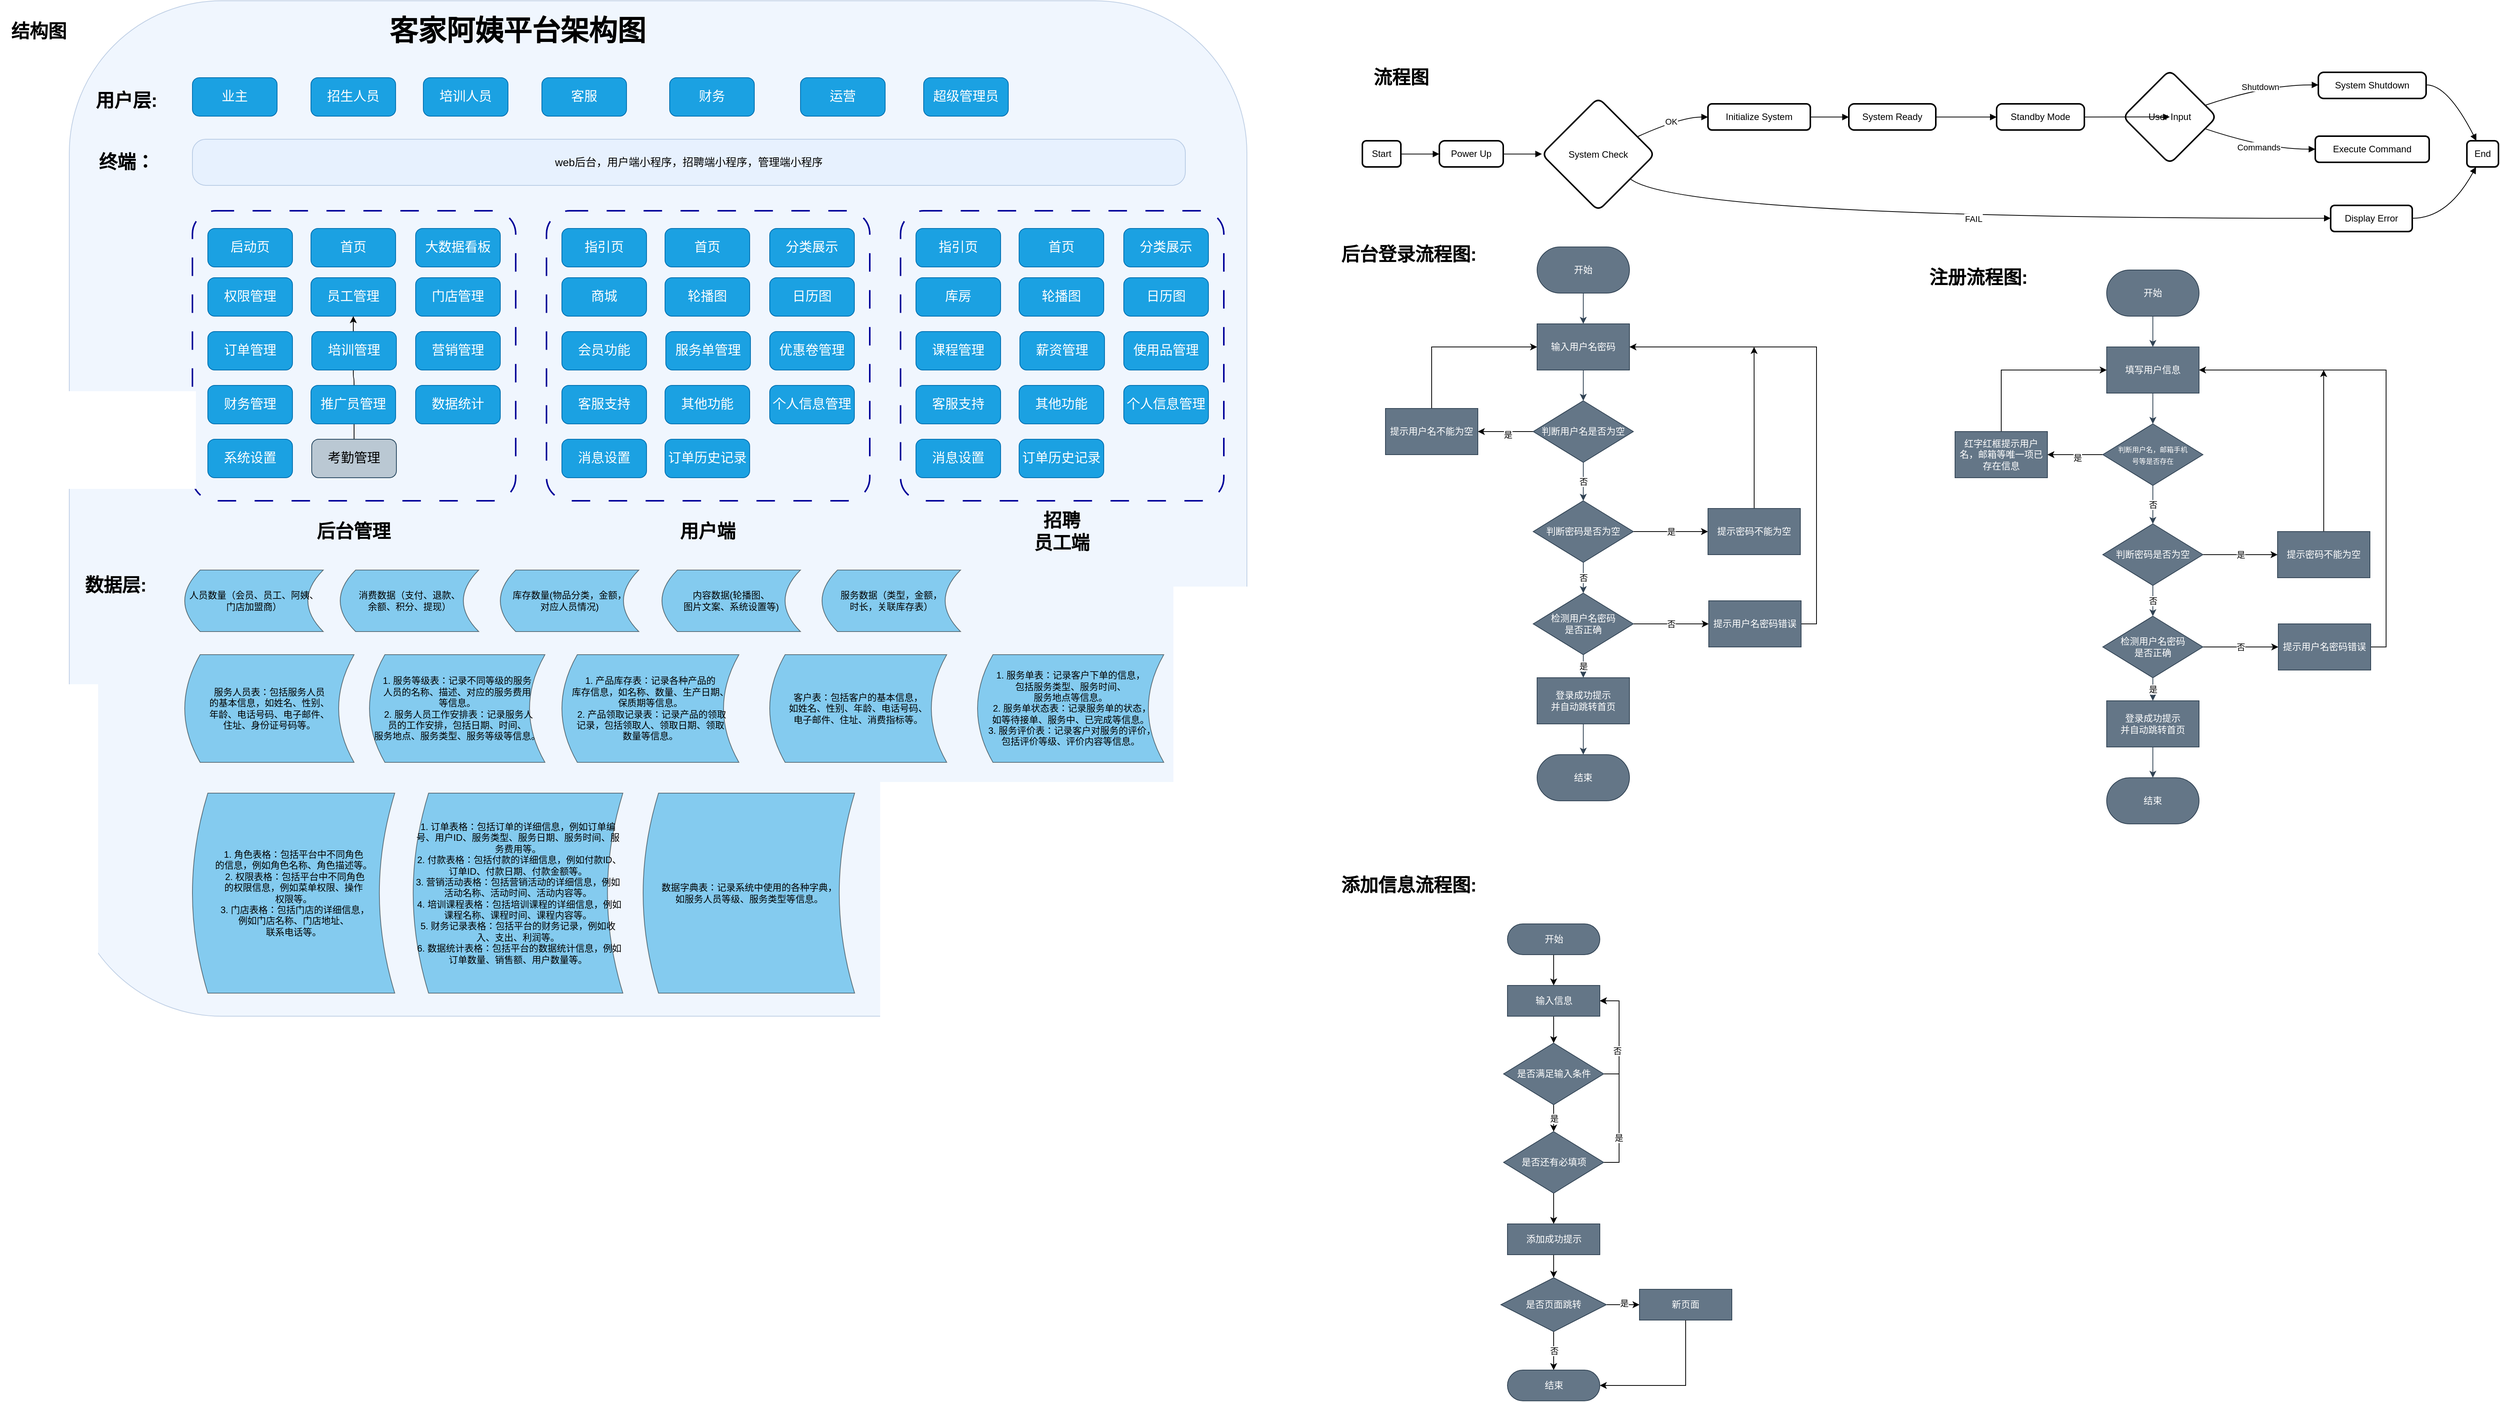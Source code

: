 <mxfile version="21.3.0" type="github">
  <diagram name="Page-1" id="kuUTJhznfEHe3Q5honYC">
    <mxGraphModel dx="546" dy="2351" grid="1" gridSize="10" guides="1" tooltips="1" connect="1" arrows="1" fold="1" page="1" pageScale="1" pageWidth="827" pageHeight="1169" math="0" shadow="0">
      <root>
        <mxCell id="0" />
        <mxCell id="5et0_8yqEDU4hoJO8OPt-68" value="添加信息流程图" parent="0" />
        <mxCell id="5et0_8yqEDU4hoJO8OPt-126" style="edgeStyle=orthogonalEdgeStyle;rounded=0;orthogonalLoop=1;jettySize=auto;html=1;exitX=0.5;exitY=1;exitDx=0;exitDy=0;" edge="1" parent="5et0_8yqEDU4hoJO8OPt-68" source="5et0_8yqEDU4hoJO8OPt-127" target="5et0_8yqEDU4hoJO8OPt-129">
          <mxGeometry relative="1" as="geometry" />
        </mxCell>
        <mxCell id="5et0_8yqEDU4hoJO8OPt-127" value="开始" style="rounded=1;whiteSpace=wrap;html=1;arcSize=50;fillColor=#647687;strokeColor=#314354;fontColor=#ffffff;" vertex="1" parent="5et0_8yqEDU4hoJO8OPt-68">
          <mxGeometry x="1968.5" y="320" width="120" height="40" as="geometry" />
        </mxCell>
        <mxCell id="5et0_8yqEDU4hoJO8OPt-128" style="edgeStyle=orthogonalEdgeStyle;rounded=0;orthogonalLoop=1;jettySize=auto;html=1;exitX=0.5;exitY=1;exitDx=0;exitDy=0;" edge="1" parent="5et0_8yqEDU4hoJO8OPt-68" source="5et0_8yqEDU4hoJO8OPt-129" target="5et0_8yqEDU4hoJO8OPt-132">
          <mxGeometry relative="1" as="geometry" />
        </mxCell>
        <mxCell id="5et0_8yqEDU4hoJO8OPt-129" value="输入信息" style="rounded=0;whiteSpace=wrap;html=1;fillColor=#647687;strokeColor=#314354;fontColor=#ffffff;" vertex="1" parent="5et0_8yqEDU4hoJO8OPt-68">
          <mxGeometry x="1968.5" y="400" width="120" height="40" as="geometry" />
        </mxCell>
        <mxCell id="5et0_8yqEDU4hoJO8OPt-130" value="" style="edgeStyle=orthogonalEdgeStyle;rounded=0;orthogonalLoop=1;jettySize=auto;html=1;exitX=1;exitY=0.5;exitDx=0;exitDy=0;entryX=1;entryY=0.5;entryDx=0;entryDy=0;" edge="1" parent="5et0_8yqEDU4hoJO8OPt-68" source="5et0_8yqEDU4hoJO8OPt-132" target="5et0_8yqEDU4hoJO8OPt-129">
          <mxGeometry relative="1" as="geometry" />
        </mxCell>
        <mxCell id="5et0_8yqEDU4hoJO8OPt-131" value="是" style="edgeStyle=orthogonalEdgeStyle;rounded=0;orthogonalLoop=1;jettySize=auto;html=1;exitX=0.5;exitY=1;exitDx=0;exitDy=0;entryX=0.5;entryY=0;entryDx=0;entryDy=0;" edge="1" parent="5et0_8yqEDU4hoJO8OPt-68" source="5et0_8yqEDU4hoJO8OPt-132" target="5et0_8yqEDU4hoJO8OPt-138">
          <mxGeometry relative="1" as="geometry" />
        </mxCell>
        <mxCell id="5et0_8yqEDU4hoJO8OPt-132" value="是否满足输入条件" style="rhombus;whiteSpace=wrap;html=1;fillColor=#647687;strokeColor=#314354;fontColor=#ffffff;" vertex="1" parent="5et0_8yqEDU4hoJO8OPt-68">
          <mxGeometry x="1963.5" y="475" width="130" height="80" as="geometry" />
        </mxCell>
        <mxCell id="5et0_8yqEDU4hoJO8OPt-134" value="" style="edgeStyle=orthogonalEdgeStyle;rounded=0;orthogonalLoop=1;jettySize=auto;html=1;exitX=1;exitY=0.5;exitDx=0;exitDy=0;entryX=1;entryY=0.5;entryDx=0;entryDy=0;" edge="1" parent="5et0_8yqEDU4hoJO8OPt-68" source="5et0_8yqEDU4hoJO8OPt-138" target="5et0_8yqEDU4hoJO8OPt-129">
          <mxGeometry relative="1" as="geometry">
            <mxPoint x="2113.5" y="520" as="targetPoint" />
          </mxGeometry>
        </mxCell>
        <mxCell id="5et0_8yqEDU4hoJO8OPt-135" value="是" style="edgeLabel;html=1;align=center;verticalAlign=middle;resizable=0;points=[];" vertex="1" connectable="0" parent="5et0_8yqEDU4hoJO8OPt-134">
          <mxGeometry x="-0.593" y="1" relative="1" as="geometry">
            <mxPoint as="offset" />
          </mxGeometry>
        </mxCell>
        <mxCell id="5et0_8yqEDU4hoJO8OPt-136" value="否" style="edgeLabel;html=1;align=center;verticalAlign=middle;resizable=0;points=[];" vertex="1" connectable="0" parent="5et0_8yqEDU4hoJO8OPt-134">
          <mxGeometry x="0.37" y="-2" relative="1" as="geometry">
            <mxPoint x="-5" y="9" as="offset" />
          </mxGeometry>
        </mxCell>
        <mxCell id="5et0_8yqEDU4hoJO8OPt-137" style="edgeStyle=orthogonalEdgeStyle;rounded=0;orthogonalLoop=1;jettySize=auto;html=1;exitX=0.5;exitY=1;exitDx=0;exitDy=0;entryX=0.5;entryY=0;entryDx=0;entryDy=0;" edge="1" parent="5et0_8yqEDU4hoJO8OPt-68" source="5et0_8yqEDU4hoJO8OPt-138" target="5et0_8yqEDU4hoJO8OPt-140">
          <mxGeometry relative="1" as="geometry" />
        </mxCell>
        <mxCell id="5et0_8yqEDU4hoJO8OPt-138" value="是否还有必填项" style="rhombus;whiteSpace=wrap;html=1;fillColor=#647687;strokeColor=#314354;fontColor=#ffffff;" vertex="1" parent="5et0_8yqEDU4hoJO8OPt-68">
          <mxGeometry x="1963.5" y="590" width="130" height="80" as="geometry" />
        </mxCell>
        <mxCell id="5et0_8yqEDU4hoJO8OPt-139" style="edgeStyle=orthogonalEdgeStyle;rounded=0;orthogonalLoop=1;jettySize=auto;html=1;exitX=0.5;exitY=1;exitDx=0;exitDy=0;entryX=0.5;entryY=0;entryDx=0;entryDy=0;" edge="1" parent="5et0_8yqEDU4hoJO8OPt-68" source="5et0_8yqEDU4hoJO8OPt-140" target="5et0_8yqEDU4hoJO8OPt-144">
          <mxGeometry relative="1" as="geometry" />
        </mxCell>
        <mxCell id="5et0_8yqEDU4hoJO8OPt-140" value="添加成功提示" style="rounded=0;whiteSpace=wrap;html=1;fillColor=#647687;strokeColor=#314354;fontColor=#ffffff;" vertex="1" parent="5et0_8yqEDU4hoJO8OPt-68">
          <mxGeometry x="1968.5" y="710" width="120" height="40" as="geometry" />
        </mxCell>
        <mxCell id="5et0_8yqEDU4hoJO8OPt-141" value="否" style="edgeStyle=orthogonalEdgeStyle;rounded=0;orthogonalLoop=1;jettySize=auto;html=1;exitX=0.5;exitY=1;exitDx=0;exitDy=0;entryX=0.5;entryY=0;entryDx=0;entryDy=0;" edge="1" parent="5et0_8yqEDU4hoJO8OPt-68" source="5et0_8yqEDU4hoJO8OPt-144" target="5et0_8yqEDU4hoJO8OPt-145">
          <mxGeometry relative="1" as="geometry" />
        </mxCell>
        <mxCell id="5et0_8yqEDU4hoJO8OPt-142" style="edgeStyle=orthogonalEdgeStyle;rounded=0;orthogonalLoop=1;jettySize=auto;html=1;exitX=1;exitY=0.5;exitDx=0;exitDy=0;entryX=0;entryY=0.5;entryDx=0;entryDy=0;" edge="1" parent="5et0_8yqEDU4hoJO8OPt-68" source="5et0_8yqEDU4hoJO8OPt-144" target="5et0_8yqEDU4hoJO8OPt-146">
          <mxGeometry relative="1" as="geometry" />
        </mxCell>
        <mxCell id="5et0_8yqEDU4hoJO8OPt-143" value="是" style="edgeLabel;html=1;align=center;verticalAlign=middle;resizable=0;points=[];" vertex="1" connectable="0" parent="5et0_8yqEDU4hoJO8OPt-142">
          <mxGeometry x="0.058" y="2" relative="1" as="geometry">
            <mxPoint as="offset" />
          </mxGeometry>
        </mxCell>
        <mxCell id="5et0_8yqEDU4hoJO8OPt-144" value="是否页面跳转" style="rhombus;whiteSpace=wrap;html=1;fillColor=#647687;strokeColor=#314354;fontColor=#ffffff;" vertex="1" parent="5et0_8yqEDU4hoJO8OPt-68">
          <mxGeometry x="1960" y="780" width="137" height="70" as="geometry" />
        </mxCell>
        <mxCell id="5et0_8yqEDU4hoJO8OPt-145" value="结束" style="rounded=1;whiteSpace=wrap;html=1;arcSize=50;fillColor=#647687;strokeColor=#314354;fontColor=#ffffff;" vertex="1" parent="5et0_8yqEDU4hoJO8OPt-68">
          <mxGeometry x="1968.5" y="900" width="120" height="40" as="geometry" />
        </mxCell>
        <mxCell id="5et0_8yqEDU4hoJO8OPt-148" style="edgeStyle=orthogonalEdgeStyle;rounded=0;orthogonalLoop=1;jettySize=auto;html=1;exitX=0.5;exitY=1;exitDx=0;exitDy=0;entryX=1;entryY=0.5;entryDx=0;entryDy=0;" edge="1" parent="5et0_8yqEDU4hoJO8OPt-68" source="5et0_8yqEDU4hoJO8OPt-146" target="5et0_8yqEDU4hoJO8OPt-145">
          <mxGeometry relative="1" as="geometry" />
        </mxCell>
        <mxCell id="5et0_8yqEDU4hoJO8OPt-146" value="新页面" style="rounded=0;whiteSpace=wrap;html=1;fillColor=#647687;strokeColor=#314354;fontColor=#ffffff;" vertex="1" parent="5et0_8yqEDU4hoJO8OPt-68">
          <mxGeometry x="2140" y="795" width="120" height="40" as="geometry" />
        </mxCell>
        <UserObject label="添加信息流程图:" tags="添加信息流程图" id="5et0_8yqEDU4hoJO8OPt-147">
          <mxCell style="text;strokeColor=none;fillColor=none;html=1;fontSize=24;fontStyle=1;verticalAlign=middle;align=center;rounded=1;" vertex="1" parent="5et0_8yqEDU4hoJO8OPt-68">
            <mxGeometry x="1790" y="250" width="100" height="40" as="geometry" />
          </mxCell>
        </UserObject>
        <mxCell id="5et0_8yqEDU4hoJO8OPt-149" value="注册流程图" parent="0" />
        <mxCell id="5et0_8yqEDU4hoJO8OPt-150" style="edgeStyle=orthogonalEdgeStyle;rounded=0;orthogonalLoop=1;jettySize=auto;html=1;exitX=0.5;exitY=1;exitDx=0;exitDy=0;entryX=0.5;entryY=0;entryDx=0;entryDy=0;fillColor=#647687;strokeColor=#314354;" edge="1" source="5et0_8yqEDU4hoJO8OPt-151" target="5et0_8yqEDU4hoJO8OPt-154" parent="5et0_8yqEDU4hoJO8OPt-149">
          <mxGeometry relative="1" as="geometry" />
        </mxCell>
        <mxCell id="5et0_8yqEDU4hoJO8OPt-151" value="开始" style="rounded=1;whiteSpace=wrap;html=1;arcSize=50;fillColor=#647687;strokeColor=#314354;fontColor=#ffffff;" vertex="1" parent="5et0_8yqEDU4hoJO8OPt-149">
          <mxGeometry x="2747.0" y="-530.0" width="120" height="60" as="geometry" />
        </mxCell>
        <UserObject label="注册流程图:" tags="后台登录流程 添加信息流程图" id="5et0_8yqEDU4hoJO8OPt-152">
          <mxCell style="text;strokeColor=none;fillColor=none;html=1;fontSize=24;fontStyle=1;verticalAlign=middle;align=center;rounded=1;" vertex="1" parent="5et0_8yqEDU4hoJO8OPt-149">
            <mxGeometry x="2530.0" y="-540.0" width="100" height="40" as="geometry" />
          </mxCell>
        </UserObject>
        <mxCell id="5et0_8yqEDU4hoJO8OPt-153" style="edgeStyle=orthogonalEdgeStyle;rounded=0;orthogonalLoop=1;jettySize=auto;html=1;exitX=0.5;exitY=1;exitDx=0;exitDy=0;entryX=0.5;entryY=0;entryDx=0;entryDy=0;fillColor=#647687;strokeColor=#314354;" edge="1" source="5et0_8yqEDU4hoJO8OPt-154" target="5et0_8yqEDU4hoJO8OPt-158" parent="5et0_8yqEDU4hoJO8OPt-149">
          <mxGeometry relative="1" as="geometry" />
        </mxCell>
        <mxCell id="5et0_8yqEDU4hoJO8OPt-154" value="填写用户信息" style="rounded=0;whiteSpace=wrap;html=1;fillColor=#647687;strokeColor=#314354;fontColor=#ffffff;" vertex="1" parent="5et0_8yqEDU4hoJO8OPt-149">
          <mxGeometry x="2747.0" y="-430.0" width="120" height="60" as="geometry" />
        </mxCell>
        <mxCell id="5et0_8yqEDU4hoJO8OPt-155" value="否" style="edgeStyle=orthogonalEdgeStyle;rounded=0;orthogonalLoop=1;jettySize=auto;html=1;exitX=0.5;exitY=1;exitDx=0;exitDy=0;entryX=0.5;entryY=0;entryDx=0;entryDy=0;fillColor=#647687;strokeColor=#314354;" edge="1" source="5et0_8yqEDU4hoJO8OPt-158" target="5et0_8yqEDU4hoJO8OPt-161" parent="5et0_8yqEDU4hoJO8OPt-149">
          <mxGeometry relative="1" as="geometry" />
        </mxCell>
        <mxCell id="5et0_8yqEDU4hoJO8OPt-156" style="edgeStyle=orthogonalEdgeStyle;rounded=0;orthogonalLoop=1;jettySize=auto;html=1;exitX=0;exitY=0.5;exitDx=0;exitDy=0;entryX=1;entryY=0.5;entryDx=0;entryDy=0;" edge="1" source="5et0_8yqEDU4hoJO8OPt-158" target="5et0_8yqEDU4hoJO8OPt-169" parent="5et0_8yqEDU4hoJO8OPt-149">
          <mxGeometry relative="1" as="geometry" />
        </mxCell>
        <mxCell id="5et0_8yqEDU4hoJO8OPt-157" value="是" style="edgeLabel;html=1;align=center;verticalAlign=middle;resizable=0;points=[];" vertex="1" connectable="0" parent="5et0_8yqEDU4hoJO8OPt-156">
          <mxGeometry x="-0.073" y="4" relative="1" as="geometry">
            <mxPoint as="offset" />
          </mxGeometry>
        </mxCell>
        <mxCell id="5et0_8yqEDU4hoJO8OPt-158" value="&lt;font style=&quot;font-size: 9px;&quot;&gt;判断用户名，邮箱手机&lt;br&gt;号等是否存在&lt;/font&gt;" style="rhombus;whiteSpace=wrap;html=1;fillColor=#647687;strokeColor=#314354;fontColor=#ffffff;" vertex="1" parent="5et0_8yqEDU4hoJO8OPt-149">
          <mxGeometry x="2742.0" y="-330.0" width="130" height="80" as="geometry" />
        </mxCell>
        <mxCell id="5et0_8yqEDU4hoJO8OPt-159" value="否" style="edgeStyle=orthogonalEdgeStyle;rounded=0;orthogonalLoop=1;jettySize=auto;html=1;exitX=0.5;exitY=1;exitDx=0;exitDy=0;entryX=0.5;entryY=0;entryDx=0;entryDy=0;fillColor=#647687;strokeColor=#314354;" edge="1" source="5et0_8yqEDU4hoJO8OPt-161" target="5et0_8yqEDU4hoJO8OPt-164" parent="5et0_8yqEDU4hoJO8OPt-149">
          <mxGeometry relative="1" as="geometry" />
        </mxCell>
        <mxCell id="5et0_8yqEDU4hoJO8OPt-160" value="是" style="edgeStyle=orthogonalEdgeStyle;rounded=0;orthogonalLoop=1;jettySize=auto;html=1;exitX=1;exitY=0.5;exitDx=0;exitDy=0;" edge="1" source="5et0_8yqEDU4hoJO8OPt-161" target="5et0_8yqEDU4hoJO8OPt-173" parent="5et0_8yqEDU4hoJO8OPt-149">
          <mxGeometry relative="1" as="geometry" />
        </mxCell>
        <mxCell id="5et0_8yqEDU4hoJO8OPt-161" value="判断密码是否为空" style="rhombus;whiteSpace=wrap;html=1;fillColor=#647687;strokeColor=#314354;fontColor=#ffffff;" vertex="1" parent="5et0_8yqEDU4hoJO8OPt-149">
          <mxGeometry x="2742.0" y="-200.0" width="130" height="80" as="geometry" />
        </mxCell>
        <mxCell id="5et0_8yqEDU4hoJO8OPt-162" value="是" style="edgeStyle=orthogonalEdgeStyle;rounded=0;orthogonalLoop=1;jettySize=auto;html=1;exitX=0.5;exitY=1;exitDx=0;exitDy=0;entryX=0.5;entryY=0;entryDx=0;entryDy=0;fillColor=#647687;strokeColor=#314354;" edge="1" source="5et0_8yqEDU4hoJO8OPt-164" target="5et0_8yqEDU4hoJO8OPt-166" parent="5et0_8yqEDU4hoJO8OPt-149">
          <mxGeometry relative="1" as="geometry" />
        </mxCell>
        <mxCell id="5et0_8yqEDU4hoJO8OPt-163" value="否" style="edgeStyle=orthogonalEdgeStyle;rounded=0;orthogonalLoop=1;jettySize=auto;html=1;exitX=1;exitY=0.5;exitDx=0;exitDy=0;" edge="1" source="5et0_8yqEDU4hoJO8OPt-164" target="5et0_8yqEDU4hoJO8OPt-171" parent="5et0_8yqEDU4hoJO8OPt-149">
          <mxGeometry relative="1" as="geometry" />
        </mxCell>
        <mxCell id="5et0_8yqEDU4hoJO8OPt-164" value="检测用户名密码&lt;br&gt;是否正确" style="rhombus;whiteSpace=wrap;html=1;fillColor=#647687;strokeColor=#314354;fontColor=#ffffff;" vertex="1" parent="5et0_8yqEDU4hoJO8OPt-149">
          <mxGeometry x="2742.0" y="-80.0" width="130" height="80" as="geometry" />
        </mxCell>
        <mxCell id="5et0_8yqEDU4hoJO8OPt-165" style="edgeStyle=orthogonalEdgeStyle;rounded=0;orthogonalLoop=1;jettySize=auto;html=1;exitX=0.5;exitY=1;exitDx=0;exitDy=0;entryX=0.5;entryY=0;entryDx=0;entryDy=0;fillColor=#647687;strokeColor=#314354;" edge="1" source="5et0_8yqEDU4hoJO8OPt-166" target="5et0_8yqEDU4hoJO8OPt-167" parent="5et0_8yqEDU4hoJO8OPt-149">
          <mxGeometry relative="1" as="geometry" />
        </mxCell>
        <mxCell id="5et0_8yqEDU4hoJO8OPt-166" value="登录成功提示&lt;br&gt;并自动跳转首页" style="rounded=0;whiteSpace=wrap;html=1;fillColor=#647687;strokeColor=#314354;fontColor=#ffffff;" vertex="1" parent="5et0_8yqEDU4hoJO8OPt-149">
          <mxGeometry x="2747.0" y="30.0" width="120" height="60" as="geometry" />
        </mxCell>
        <mxCell id="5et0_8yqEDU4hoJO8OPt-167" value="结束" style="rounded=1;whiteSpace=wrap;html=1;arcSize=50;fillColor=#647687;strokeColor=#314354;fontColor=#ffffff;" vertex="1" parent="5et0_8yqEDU4hoJO8OPt-149">
          <mxGeometry x="2747.0" y="130.0" width="120" height="60" as="geometry" />
        </mxCell>
        <mxCell id="5et0_8yqEDU4hoJO8OPt-168" style="edgeStyle=orthogonalEdgeStyle;rounded=0;orthogonalLoop=1;jettySize=auto;html=1;exitX=0.5;exitY=0;exitDx=0;exitDy=0;entryX=0;entryY=0.5;entryDx=0;entryDy=0;" edge="1" source="5et0_8yqEDU4hoJO8OPt-169" target="5et0_8yqEDU4hoJO8OPt-154" parent="5et0_8yqEDU4hoJO8OPt-149">
          <mxGeometry relative="1" as="geometry" />
        </mxCell>
        <mxCell id="5et0_8yqEDU4hoJO8OPt-169" value="红字红框提示用户名，邮箱等唯一项已存在信息&lt;br&gt;" style="rounded=0;whiteSpace=wrap;html=1;fillColor=#647687;strokeColor=#314354;fontColor=#ffffff;" vertex="1" parent="5et0_8yqEDU4hoJO8OPt-149">
          <mxGeometry x="2550.0" y="-320.0" width="120" height="60" as="geometry" />
        </mxCell>
        <mxCell id="5et0_8yqEDU4hoJO8OPt-170" style="edgeStyle=orthogonalEdgeStyle;rounded=0;orthogonalLoop=1;jettySize=auto;html=1;exitX=1;exitY=0.5;exitDx=0;exitDy=0;entryX=1;entryY=0.5;entryDx=0;entryDy=0;" edge="1" source="5et0_8yqEDU4hoJO8OPt-171" target="5et0_8yqEDU4hoJO8OPt-154" parent="5et0_8yqEDU4hoJO8OPt-149">
          <mxGeometry relative="1" as="geometry" />
        </mxCell>
        <mxCell id="5et0_8yqEDU4hoJO8OPt-171" value="提示用户名密码错误" style="rounded=0;whiteSpace=wrap;html=1;fillColor=#647687;strokeColor=#314354;fontColor=#ffffff;" vertex="1" parent="5et0_8yqEDU4hoJO8OPt-149">
          <mxGeometry x="2970.0" y="-70.0" width="120" height="60" as="geometry" />
        </mxCell>
        <mxCell id="5et0_8yqEDU4hoJO8OPt-172" style="edgeStyle=orthogonalEdgeStyle;rounded=0;orthogonalLoop=1;jettySize=auto;html=1;exitX=0.5;exitY=0;exitDx=0;exitDy=0;" edge="1" source="5et0_8yqEDU4hoJO8OPt-173" parent="5et0_8yqEDU4hoJO8OPt-149">
          <mxGeometry relative="1" as="geometry">
            <mxPoint x="3028.889" y="-400.0" as="targetPoint" />
          </mxGeometry>
        </mxCell>
        <mxCell id="5et0_8yqEDU4hoJO8OPt-173" value="提示密码不能为空" style="rounded=0;whiteSpace=wrap;html=1;fillColor=#647687;strokeColor=#314354;fontColor=#ffffff;" vertex="1" parent="5et0_8yqEDU4hoJO8OPt-149">
          <mxGeometry x="2969.0" y="-190.0" width="120" height="60" as="geometry" />
        </mxCell>
        <mxCell id="5et0_8yqEDU4hoJO8OPt-42" value="后台登录流程图" parent="0" />
        <mxCell id="5et0_8yqEDU4hoJO8OPt-43" style="edgeStyle=orthogonalEdgeStyle;rounded=0;orthogonalLoop=1;jettySize=auto;html=1;exitX=0.5;exitY=1;exitDx=0;exitDy=0;entryX=0.5;entryY=0;entryDx=0;entryDy=0;fillColor=#647687;strokeColor=#314354;" edge="1" parent="5et0_8yqEDU4hoJO8OPt-42" source="5et0_8yqEDU4hoJO8OPt-44" target="5et0_8yqEDU4hoJO8OPt-47">
          <mxGeometry relative="1" as="geometry" />
        </mxCell>
        <mxCell id="5et0_8yqEDU4hoJO8OPt-44" value="开始" style="rounded=1;whiteSpace=wrap;html=1;arcSize=50;fillColor=#647687;strokeColor=#314354;fontColor=#ffffff;" vertex="1" parent="5et0_8yqEDU4hoJO8OPt-42">
          <mxGeometry x="2007" y="-560" width="120" height="60" as="geometry" />
        </mxCell>
        <UserObject label="后台登录流程图:" tags="后台登录流程 添加信息流程图" id="5et0_8yqEDU4hoJO8OPt-45">
          <mxCell style="text;strokeColor=none;fillColor=none;html=1;fontSize=24;fontStyle=1;verticalAlign=middle;align=center;rounded=1;" vertex="1" parent="5et0_8yqEDU4hoJO8OPt-42">
            <mxGeometry x="1790" y="-570" width="100" height="40" as="geometry" />
          </mxCell>
        </UserObject>
        <mxCell id="5et0_8yqEDU4hoJO8OPt-46" style="edgeStyle=orthogonalEdgeStyle;rounded=0;orthogonalLoop=1;jettySize=auto;html=1;exitX=0.5;exitY=1;exitDx=0;exitDy=0;entryX=0.5;entryY=0;entryDx=0;entryDy=0;fillColor=#647687;strokeColor=#314354;" edge="1" parent="5et0_8yqEDU4hoJO8OPt-42" source="5et0_8yqEDU4hoJO8OPt-47" target="5et0_8yqEDU4hoJO8OPt-51">
          <mxGeometry relative="1" as="geometry" />
        </mxCell>
        <mxCell id="5et0_8yqEDU4hoJO8OPt-47" value="输入用户名密码" style="rounded=0;whiteSpace=wrap;html=1;fillColor=#647687;strokeColor=#314354;fontColor=#ffffff;" vertex="1" parent="5et0_8yqEDU4hoJO8OPt-42">
          <mxGeometry x="2007" y="-460" width="120" height="60" as="geometry" />
        </mxCell>
        <mxCell id="5et0_8yqEDU4hoJO8OPt-48" value="否" style="edgeStyle=orthogonalEdgeStyle;rounded=0;orthogonalLoop=1;jettySize=auto;html=1;exitX=0.5;exitY=1;exitDx=0;exitDy=0;entryX=0.5;entryY=0;entryDx=0;entryDy=0;fillColor=#647687;strokeColor=#314354;" edge="1" parent="5et0_8yqEDU4hoJO8OPt-42" source="5et0_8yqEDU4hoJO8OPt-51" target="5et0_8yqEDU4hoJO8OPt-54">
          <mxGeometry relative="1" as="geometry" />
        </mxCell>
        <mxCell id="5et0_8yqEDU4hoJO8OPt-49" style="edgeStyle=orthogonalEdgeStyle;rounded=0;orthogonalLoop=1;jettySize=auto;html=1;exitX=0;exitY=0.5;exitDx=0;exitDy=0;entryX=1;entryY=0.5;entryDx=0;entryDy=0;" edge="1" parent="5et0_8yqEDU4hoJO8OPt-42" source="5et0_8yqEDU4hoJO8OPt-51" target="5et0_8yqEDU4hoJO8OPt-62">
          <mxGeometry relative="1" as="geometry" />
        </mxCell>
        <mxCell id="5et0_8yqEDU4hoJO8OPt-50" value="是" style="edgeLabel;html=1;align=center;verticalAlign=middle;resizable=0;points=[];" vertex="1" connectable="0" parent="5et0_8yqEDU4hoJO8OPt-49">
          <mxGeometry x="-0.073" y="4" relative="1" as="geometry">
            <mxPoint as="offset" />
          </mxGeometry>
        </mxCell>
        <mxCell id="5et0_8yqEDU4hoJO8OPt-51" value="判断用户名是否为空" style="rhombus;whiteSpace=wrap;html=1;fillColor=#647687;strokeColor=#314354;fontColor=#ffffff;" vertex="1" parent="5et0_8yqEDU4hoJO8OPt-42">
          <mxGeometry x="2002" y="-360" width="130" height="80" as="geometry" />
        </mxCell>
        <mxCell id="5et0_8yqEDU4hoJO8OPt-52" value="否" style="edgeStyle=orthogonalEdgeStyle;rounded=0;orthogonalLoop=1;jettySize=auto;html=1;exitX=0.5;exitY=1;exitDx=0;exitDy=0;entryX=0.5;entryY=0;entryDx=0;entryDy=0;fillColor=#647687;strokeColor=#314354;" edge="1" parent="5et0_8yqEDU4hoJO8OPt-42" source="5et0_8yqEDU4hoJO8OPt-54" target="5et0_8yqEDU4hoJO8OPt-57">
          <mxGeometry relative="1" as="geometry" />
        </mxCell>
        <mxCell id="5et0_8yqEDU4hoJO8OPt-53" value="是" style="edgeStyle=orthogonalEdgeStyle;rounded=0;orthogonalLoop=1;jettySize=auto;html=1;exitX=1;exitY=0.5;exitDx=0;exitDy=0;" edge="1" parent="5et0_8yqEDU4hoJO8OPt-42" source="5et0_8yqEDU4hoJO8OPt-54" target="5et0_8yqEDU4hoJO8OPt-66">
          <mxGeometry relative="1" as="geometry" />
        </mxCell>
        <mxCell id="5et0_8yqEDU4hoJO8OPt-54" value="判断密码是否为空" style="rhombus;whiteSpace=wrap;html=1;fillColor=#647687;strokeColor=#314354;fontColor=#ffffff;" vertex="1" parent="5et0_8yqEDU4hoJO8OPt-42">
          <mxGeometry x="2002" y="-230" width="130" height="80" as="geometry" />
        </mxCell>
        <mxCell id="5et0_8yqEDU4hoJO8OPt-55" value="是" style="edgeStyle=orthogonalEdgeStyle;rounded=0;orthogonalLoop=1;jettySize=auto;html=1;exitX=0.5;exitY=1;exitDx=0;exitDy=0;entryX=0.5;entryY=0;entryDx=0;entryDy=0;fillColor=#647687;strokeColor=#314354;" edge="1" parent="5et0_8yqEDU4hoJO8OPt-42" source="5et0_8yqEDU4hoJO8OPt-57" target="5et0_8yqEDU4hoJO8OPt-59">
          <mxGeometry relative="1" as="geometry" />
        </mxCell>
        <mxCell id="5et0_8yqEDU4hoJO8OPt-56" value="否" style="edgeStyle=orthogonalEdgeStyle;rounded=0;orthogonalLoop=1;jettySize=auto;html=1;exitX=1;exitY=0.5;exitDx=0;exitDy=0;" edge="1" parent="5et0_8yqEDU4hoJO8OPt-42" source="5et0_8yqEDU4hoJO8OPt-57" target="5et0_8yqEDU4hoJO8OPt-64">
          <mxGeometry relative="1" as="geometry" />
        </mxCell>
        <mxCell id="5et0_8yqEDU4hoJO8OPt-57" value="检测用户名密码&lt;br&gt;是否正确" style="rhombus;whiteSpace=wrap;html=1;fillColor=#647687;strokeColor=#314354;fontColor=#ffffff;" vertex="1" parent="5et0_8yqEDU4hoJO8OPt-42">
          <mxGeometry x="2002" y="-110" width="130" height="80" as="geometry" />
        </mxCell>
        <mxCell id="5et0_8yqEDU4hoJO8OPt-58" style="edgeStyle=orthogonalEdgeStyle;rounded=0;orthogonalLoop=1;jettySize=auto;html=1;exitX=0.5;exitY=1;exitDx=0;exitDy=0;entryX=0.5;entryY=0;entryDx=0;entryDy=0;fillColor=#647687;strokeColor=#314354;" edge="1" parent="5et0_8yqEDU4hoJO8OPt-42" source="5et0_8yqEDU4hoJO8OPt-59" target="5et0_8yqEDU4hoJO8OPt-60">
          <mxGeometry relative="1" as="geometry" />
        </mxCell>
        <mxCell id="5et0_8yqEDU4hoJO8OPt-59" value="登录成功提示&lt;br&gt;并自动跳转首页" style="rounded=0;whiteSpace=wrap;html=1;fillColor=#647687;strokeColor=#314354;fontColor=#ffffff;" vertex="1" parent="5et0_8yqEDU4hoJO8OPt-42">
          <mxGeometry x="2007" width="120" height="60" as="geometry" />
        </mxCell>
        <mxCell id="5et0_8yqEDU4hoJO8OPt-60" value="结束" style="rounded=1;whiteSpace=wrap;html=1;arcSize=50;fillColor=#647687;strokeColor=#314354;fontColor=#ffffff;" vertex="1" parent="5et0_8yqEDU4hoJO8OPt-42">
          <mxGeometry x="2007" y="100" width="120" height="60" as="geometry" />
        </mxCell>
        <mxCell id="5et0_8yqEDU4hoJO8OPt-61" style="edgeStyle=orthogonalEdgeStyle;rounded=0;orthogonalLoop=1;jettySize=auto;html=1;exitX=0.5;exitY=0;exitDx=0;exitDy=0;entryX=0;entryY=0.5;entryDx=0;entryDy=0;" edge="1" parent="5et0_8yqEDU4hoJO8OPt-42" source="5et0_8yqEDU4hoJO8OPt-62" target="5et0_8yqEDU4hoJO8OPt-47">
          <mxGeometry relative="1" as="geometry" />
        </mxCell>
        <mxCell id="5et0_8yqEDU4hoJO8OPt-62" value="提示用户名不能为空" style="rounded=0;whiteSpace=wrap;html=1;fillColor=#647687;strokeColor=#314354;fontColor=#ffffff;" vertex="1" parent="5et0_8yqEDU4hoJO8OPt-42">
          <mxGeometry x="1810" y="-350" width="120" height="60" as="geometry" />
        </mxCell>
        <mxCell id="5et0_8yqEDU4hoJO8OPt-63" style="edgeStyle=orthogonalEdgeStyle;rounded=0;orthogonalLoop=1;jettySize=auto;html=1;exitX=1;exitY=0.5;exitDx=0;exitDy=0;entryX=1;entryY=0.5;entryDx=0;entryDy=0;" edge="1" parent="5et0_8yqEDU4hoJO8OPt-42" source="5et0_8yqEDU4hoJO8OPt-64" target="5et0_8yqEDU4hoJO8OPt-47">
          <mxGeometry relative="1" as="geometry" />
        </mxCell>
        <mxCell id="5et0_8yqEDU4hoJO8OPt-64" value="提示用户名密码错误" style="rounded=0;whiteSpace=wrap;html=1;fillColor=#647687;strokeColor=#314354;fontColor=#ffffff;" vertex="1" parent="5et0_8yqEDU4hoJO8OPt-42">
          <mxGeometry x="2230" y="-100" width="120" height="60" as="geometry" />
        </mxCell>
        <mxCell id="5et0_8yqEDU4hoJO8OPt-65" style="edgeStyle=orthogonalEdgeStyle;rounded=0;orthogonalLoop=1;jettySize=auto;html=1;exitX=0.5;exitY=0;exitDx=0;exitDy=0;" edge="1" parent="5et0_8yqEDU4hoJO8OPt-42" source="5et0_8yqEDU4hoJO8OPt-66">
          <mxGeometry relative="1" as="geometry">
            <mxPoint x="2288.889" y="-430" as="targetPoint" />
          </mxGeometry>
        </mxCell>
        <mxCell id="5et0_8yqEDU4hoJO8OPt-66" value="提示密码不能为空" style="rounded=0;whiteSpace=wrap;html=1;fillColor=#647687;strokeColor=#314354;fontColor=#ffffff;" vertex="1" parent="5et0_8yqEDU4hoJO8OPt-42">
          <mxGeometry x="2229" y="-220" width="120" height="60" as="geometry" />
        </mxCell>
        <mxCell id="1" value="结构图" style="" parent="0" />
        <mxCell id="RoLfHGSgRacZs7P57VVQ-23" value="结构图&lt;br&gt;" style="text;strokeColor=none;fillColor=none;html=1;fontSize=24;fontStyle=1;verticalAlign=middle;align=center;rounded=1;" parent="1" vertex="1">
          <mxGeometry x="10" y="-860" width="100" height="40" as="geometry" />
        </mxCell>
        <mxCell id="RoLfHGSgRacZs7P57VVQ-32" value="" style="rounded=1;whiteSpace=wrap;html=1;fillColor=#dae8fc;strokeColor=#6c8ebf;opacity=40;spacingLeft=0;labelPosition=center;verticalLabelPosition=middle;align=center;verticalAlign=middle;container=0;" parent="1" vertex="1">
          <mxGeometry x="100" y="-880" width="1530" height="1320" as="geometry" />
        </mxCell>
        <mxCell id="RoLfHGSgRacZs7P57VVQ-33" value="业主" style="rounded=1;whiteSpace=wrap;html=1;fillColor=#1ba1e2;strokeColor=#006EAF;fontColor=#ffffff;fontSize=17;arcSize=18;" parent="1" vertex="1">
          <mxGeometry x="260" y="-780" width="110" height="50" as="geometry" />
        </mxCell>
        <mxCell id="2wtX0haqZMEfnTJBK97J-23" value="客家阿姨平台架构图&lt;br style=&quot;font-size: 37px;&quot;&gt;" style="text;strokeColor=none;fillColor=none;html=1;fontSize=37;fontStyle=1;verticalAlign=middle;align=center;strokeWidth=1;rounded=1;" parent="1" vertex="1">
          <mxGeometry x="632" y="-860" width="100" height="40" as="geometry" />
        </mxCell>
        <mxCell id="2wtX0haqZMEfnTJBK97J-26" value="用户层:" style="text;strokeColor=none;fillColor=none;html=1;fontSize=24;fontStyle=1;verticalAlign=middle;align=center;rounded=1;" parent="1" vertex="1">
          <mxGeometry x="124" y="-770" width="100" height="40" as="geometry" />
        </mxCell>
        <mxCell id="2wtX0haqZMEfnTJBK97J-28" value="招生人员" style="rounded=1;whiteSpace=wrap;html=1;fillColor=#1ba1e2;strokeColor=#006EAF;fontColor=#ffffff;fontSize=17;arcSize=18;" parent="1" vertex="1">
          <mxGeometry x="414" y="-780" width="110" height="50" as="geometry" />
        </mxCell>
        <mxCell id="2wtX0haqZMEfnTJBK97J-29" value="培训人员" style="rounded=1;whiteSpace=wrap;html=1;fillColor=#1ba1e2;strokeColor=#006EAF;fontColor=#ffffff;fontSize=17;arcSize=18;" parent="1" vertex="1">
          <mxGeometry x="560" y="-780" width="110" height="50" as="geometry" />
        </mxCell>
        <mxCell id="2wtX0haqZMEfnTJBK97J-30" value="客服" style="rounded=1;whiteSpace=wrap;html=1;fillColor=#1ba1e2;strokeColor=#006EAF;fontColor=#ffffff;fontSize=17;arcSize=18;" parent="1" vertex="1">
          <mxGeometry x="714" y="-780" width="110" height="50" as="geometry" />
        </mxCell>
        <mxCell id="2wtX0haqZMEfnTJBK97J-31" value="财务" style="rounded=1;whiteSpace=wrap;html=1;fillColor=#1ba1e2;strokeColor=#006EAF;fontColor=#ffffff;fontSize=17;arcSize=18;" parent="1" vertex="1">
          <mxGeometry x="880" y="-780" width="110" height="50" as="geometry" />
        </mxCell>
        <mxCell id="2wtX0haqZMEfnTJBK97J-32" value="运营" style="rounded=1;whiteSpace=wrap;html=1;fillColor=#1ba1e2;strokeColor=#006EAF;fontColor=#ffffff;fontSize=17;arcSize=18;" parent="1" vertex="1">
          <mxGeometry x="1050" y="-780" width="110" height="50" as="geometry" />
        </mxCell>
        <mxCell id="2wtX0haqZMEfnTJBK97J-33" value="超级管理员" style="rounded=1;whiteSpace=wrap;html=1;fillColor=#1ba1e2;strokeColor=#006EAF;fontColor=#ffffff;fontSize=17;arcSize=18;" parent="1" vertex="1">
          <mxGeometry x="1210" y="-780" width="110" height="50" as="geometry" />
        </mxCell>
        <mxCell id="2wtX0haqZMEfnTJBK97J-38" value="终端：" style="text;strokeColor=none;fillColor=none;html=1;fontSize=24;fontStyle=1;verticalAlign=middle;align=center;rounded=1;glass=0;shadow=1;" parent="1" vertex="1">
          <mxGeometry x="124" y="-690" width="100" height="40" as="geometry" />
        </mxCell>
        <mxCell id="2wtX0haqZMEfnTJBK97J-39" value="数据层:" style="text;strokeColor=none;fillColor=none;html=1;fontSize=24;fontStyle=1;verticalAlign=middle;align=center;rounded=1;" parent="1" vertex="1">
          <mxGeometry x="110" y="-140" width="100" height="40" as="geometry" />
        </mxCell>
        <mxCell id="2wtX0haqZMEfnTJBK97J-86" value="Start" style="whiteSpace=wrap;strokeWidth=2;rounded=1;" parent="1" vertex="1">
          <mxGeometry x="1780" y="-698" width="50" height="34" as="geometry" />
        </mxCell>
        <mxCell id="2wtX0haqZMEfnTJBK97J-87" value="Power Up" style="rounded=1;absoluteArcSize=1;arcSize=14;whiteSpace=wrap;strokeWidth=2;" parent="1" vertex="1">
          <mxGeometry x="1880" y="-698" width="83" height="34" as="geometry" />
        </mxCell>
        <mxCell id="2wtX0haqZMEfnTJBK97J-88" value="System Check" style="rhombus;strokeWidth=2;whiteSpace=wrap;rounded=1;" parent="1" vertex="1">
          <mxGeometry x="2013" y="-754" width="147" height="147" as="geometry" />
        </mxCell>
        <mxCell id="2wtX0haqZMEfnTJBK97J-89" value="Initialize System" style="whiteSpace=wrap;strokeWidth=2;rounded=1;" parent="1" vertex="1">
          <mxGeometry x="2229" y="-746" width="133" height="34" as="geometry" />
        </mxCell>
        <mxCell id="2wtX0haqZMEfnTJBK97J-90" value="Display Error" style="whiteSpace=wrap;strokeWidth=2;rounded=1;" parent="1" vertex="1">
          <mxGeometry x="3038" y="-614" width="106" height="34" as="geometry" />
        </mxCell>
        <mxCell id="2wtX0haqZMEfnTJBK97J-91" value="System Ready" style="rounded=1;absoluteArcSize=1;arcSize=14;whiteSpace=wrap;strokeWidth=2;" parent="1" vertex="1">
          <mxGeometry x="2412" y="-746" width="113" height="34" as="geometry" />
        </mxCell>
        <mxCell id="2wtX0haqZMEfnTJBK97J-92" value="Standby Mode" style="rounded=1;absoluteArcSize=1;arcSize=14;whiteSpace=wrap;strokeWidth=2;" parent="1" vertex="1">
          <mxGeometry x="2604" y="-746" width="114" height="34" as="geometry" />
        </mxCell>
        <mxCell id="2wtX0haqZMEfnTJBK97J-93" value="User Input" style="rhombus;strokeWidth=2;whiteSpace=wrap;rounded=1;" parent="1" vertex="1">
          <mxGeometry x="2768" y="-790" width="122" height="122" as="geometry" />
        </mxCell>
        <mxCell id="2wtX0haqZMEfnTJBK97J-94" value="Execute Command" style="whiteSpace=wrap;strokeWidth=2;rounded=1;" parent="1" vertex="1">
          <mxGeometry x="3018" y="-704" width="148" height="34" as="geometry" />
        </mxCell>
        <mxCell id="2wtX0haqZMEfnTJBK97J-95" value="System Shutdown" style="rounded=1;absoluteArcSize=1;arcSize=14;whiteSpace=wrap;strokeWidth=2;" parent="1" vertex="1">
          <mxGeometry x="3022" y="-787" width="140" height="34" as="geometry" />
        </mxCell>
        <mxCell id="2wtX0haqZMEfnTJBK97J-96" value="End" style="whiteSpace=wrap;strokeWidth=2;rounded=1;" parent="1" vertex="1">
          <mxGeometry x="3215" y="-698" width="41" height="34" as="geometry" />
        </mxCell>
        <mxCell id="2wtX0haqZMEfnTJBK97J-97" value="" style="curved=1;startArrow=none;endArrow=block;exitX=1.0;exitY=0.507;entryX=0.0;entryY=0.507;" parent="1" source="2wtX0haqZMEfnTJBK97J-86" target="2wtX0haqZMEfnTJBK97J-87" edge="1">
          <mxGeometry relative="1" as="geometry">
            <Array as="points" />
          </mxGeometry>
        </mxCell>
        <mxCell id="2wtX0haqZMEfnTJBK97J-98" value="" style="curved=1;startArrow=none;endArrow=block;exitX=0.997;exitY=0.507;entryX=-0.002;entryY=0.498;" parent="1" source="2wtX0haqZMEfnTJBK97J-87" target="2wtX0haqZMEfnTJBK97J-88" edge="1">
          <mxGeometry relative="1" as="geometry">
            <Array as="points" />
          </mxGeometry>
        </mxCell>
        <mxCell id="2wtX0haqZMEfnTJBK97J-99" value="OK" style="curved=1;startArrow=none;endArrow=block;exitX=0.997;exitY=0.277;entryX=0.004;entryY=0.505;" parent="1" source="2wtX0haqZMEfnTJBK97J-88" target="2wtX0haqZMEfnTJBK97J-89" edge="1">
          <mxGeometry relative="1" as="geometry">
            <Array as="points">
              <mxPoint x="2194" y="-729" />
            </Array>
          </mxGeometry>
        </mxCell>
        <mxCell id="2wtX0haqZMEfnTJBK97J-100" value="FAIL" style="curved=1;startArrow=none;endArrow=block;exitX=0.997;exitY=0.883;entryX=0.004;entryY=0.492;" parent="1" source="2wtX0haqZMEfnTJBK97J-88" target="2wtX0haqZMEfnTJBK97J-90" edge="1">
          <mxGeometry relative="1" as="geometry">
            <Array as="points">
              <mxPoint x="2194" y="-597" />
            </Array>
          </mxGeometry>
        </mxCell>
        <mxCell id="2wtX0haqZMEfnTJBK97J-101" value="" style="curved=1;startArrow=none;endArrow=block;exitX=1.003;exitY=0.505;entryX=0.003;entryY=0.505;" parent="1" source="2wtX0haqZMEfnTJBK97J-89" target="2wtX0haqZMEfnTJBK97J-91" edge="1">
          <mxGeometry relative="1" as="geometry">
            <Array as="points" />
          </mxGeometry>
        </mxCell>
        <mxCell id="2wtX0haqZMEfnTJBK97J-102" value="" style="curved=1;startArrow=none;endArrow=block;exitX=1.002;exitY=0.505;entryX=-0.001;entryY=0.505;" parent="1" source="2wtX0haqZMEfnTJBK97J-91" target="2wtX0haqZMEfnTJBK97J-92" edge="1">
          <mxGeometry relative="1" as="geometry">
            <Array as="points" />
          </mxGeometry>
        </mxCell>
        <mxCell id="2wtX0haqZMEfnTJBK97J-103" value="" style="curved=1;startArrow=none;endArrow=block;exitX=1.002;exitY=0.505;entryX=0.002;entryY=0.501;" parent="1" source="2wtX0haqZMEfnTJBK97J-92" target="2wtX0haqZMEfnTJBK97J-93" edge="1">
          <mxGeometry relative="1" as="geometry">
            <Array as="points" />
          </mxGeometry>
        </mxCell>
        <mxCell id="2wtX0haqZMEfnTJBK97J-104" value="Commands" style="curved=1;startArrow=none;endArrow=block;exitX=1.004;exitY=0.669;entryX=-0.001;entryY=0.497;" parent="1" source="2wtX0haqZMEfnTJBK97J-93" target="2wtX0haqZMEfnTJBK97J-94" edge="1">
          <mxGeometry relative="1" as="geometry">
            <Array as="points">
              <mxPoint x="2954" y="-687" />
            </Array>
          </mxGeometry>
        </mxCell>
        <mxCell id="2wtX0haqZMEfnTJBK97J-105" value="Shutdown" style="curved=1;startArrow=none;endArrow=block;exitX=1.004;exitY=0.334;entryX=-0.002;entryY=0.483;" parent="1" source="2wtX0haqZMEfnTJBK97J-93" target="2wtX0haqZMEfnTJBK97J-95" edge="1">
          <mxGeometry relative="1" as="geometry">
            <Array as="points">
              <mxPoint x="2954" y="-771" />
            </Array>
          </mxGeometry>
        </mxCell>
        <mxCell id="2wtX0haqZMEfnTJBK97J-106" value="" style="curved=1;startArrow=none;endArrow=block;exitX=0.997;exitY=0.483;entryX=0.306;entryY=0.014;" parent="1" source="2wtX0haqZMEfnTJBK97J-95" target="2wtX0haqZMEfnTJBK97J-96" edge="1">
          <mxGeometry relative="1" as="geometry">
            <Array as="points">
              <mxPoint x="3190" y="-771" />
            </Array>
          </mxGeometry>
        </mxCell>
        <mxCell id="2wtX0haqZMEfnTJBK97J-107" value="" style="curved=1;startArrow=none;endArrow=block;exitX=1.008;exitY=0.492;entryX=0.29;entryY=1.0;" parent="1" source="2wtX0haqZMEfnTJBK97J-90" target="2wtX0haqZMEfnTJBK97J-96" edge="1">
          <mxGeometry relative="1" as="geometry">
            <Array as="points">
              <mxPoint x="3190" y="-597" />
            </Array>
          </mxGeometry>
        </mxCell>
        <mxCell id="2wtX0haqZMEfnTJBK97J-108" value="流程图" style="text;strokeColor=none;fillColor=none;html=1;fontSize=24;fontStyle=1;verticalAlign=middle;align=center;rounded=1;" parent="1" vertex="1">
          <mxGeometry x="1780" y="-800" width="100" height="40" as="geometry" />
        </mxCell>
        <mxCell id="2wtX0haqZMEfnTJBK97J-110" value="" style="rounded=1;whiteSpace=wrap;html=1;verticalAlign=middle;fillColor=none;dashed=1;dashPattern=12 12;strokeWidth=2;strokeColor=#000099;arcSize=8;" parent="1" vertex="1">
          <mxGeometry x="260" y="-607" width="420" height="377" as="geometry" />
        </mxCell>
        <mxCell id="2wtX0haqZMEfnTJBK97J-37" value="web后台，用户端小程序，招聘端小程序，管理端小程序" style="rounded=1;whiteSpace=wrap;html=1;fillColor=#dae8fc;strokeColor=#6c8ebf;opacity=40;arcSize=29;fontSize=14;fontColor=#000000;labelPosition=center;verticalLabelPosition=middle;align=center;verticalAlign=middle;" parent="1" vertex="1">
          <mxGeometry x="260" y="-700" width="1290" height="60" as="geometry" />
        </mxCell>
        <mxCell id="2wtX0haqZMEfnTJBK97J-128" value="" style="group;rounded=1;" parent="1" vertex="1" connectable="0">
          <mxGeometry x="280" y="-584" width="380" height="50" as="geometry" />
        </mxCell>
        <mxCell id="2wtX0haqZMEfnTJBK97J-113" value="启动页" style="rounded=1;whiteSpace=wrap;html=1;fillColor=#1ba1e2;strokeColor=#006EAF;fontColor=#ffffff;fontSize=17;arcSize=18;flipH=1;" parent="2wtX0haqZMEfnTJBK97J-128" vertex="1">
          <mxGeometry width="110" height="50" as="geometry" />
        </mxCell>
        <mxCell id="2wtX0haqZMEfnTJBK97J-114" value="首页" style="rounded=1;whiteSpace=wrap;html=1;fillColor=#1ba1e2;strokeColor=#006EAF;fontColor=#ffffff;fontSize=17;arcSize=18;flipH=1;" parent="2wtX0haqZMEfnTJBK97J-128" vertex="1">
          <mxGeometry x="134" width="110" height="50" as="geometry" />
        </mxCell>
        <mxCell id="2wtX0haqZMEfnTJBK97J-115" value="大数据看板" style="rounded=1;whiteSpace=wrap;html=1;fillColor=#1ba1e2;strokeColor=#006EAF;fontColor=#ffffff;fontSize=17;arcSize=18;flipH=1;" parent="2wtX0haqZMEfnTJBK97J-128" vertex="1">
          <mxGeometry x="270" width="110" height="50" as="geometry" />
        </mxCell>
        <mxCell id="2wtX0haqZMEfnTJBK97J-129" value="" style="group;rounded=1;" parent="1" vertex="1" connectable="0">
          <mxGeometry x="280" y="-520" width="380" height="50" as="geometry" />
        </mxCell>
        <mxCell id="2wtX0haqZMEfnTJBK97J-121" value="权限管理" style="rounded=1;whiteSpace=wrap;html=1;fillColor=#1ba1e2;strokeColor=#006EAF;fontColor=#ffffff;fontSize=17;arcSize=18;" parent="2wtX0haqZMEfnTJBK97J-129" vertex="1">
          <mxGeometry width="110" height="50" as="geometry" />
        </mxCell>
        <mxCell id="2wtX0haqZMEfnTJBK97J-122" value="员工管理" style="rounded=1;whiteSpace=wrap;html=1;fillColor=#1ba1e2;strokeColor=#006EAF;fontColor=#ffffff;fontSize=17;arcSize=18;" parent="2wtX0haqZMEfnTJBK97J-129" vertex="1">
          <mxGeometry x="134" width="110" height="50" as="geometry" />
        </mxCell>
        <mxCell id="2wtX0haqZMEfnTJBK97J-123" value="门店管理" style="rounded=1;whiteSpace=wrap;html=1;fillColor=#1ba1e2;strokeColor=#006EAF;fontColor=#ffffff;fontSize=17;arcSize=18;" parent="2wtX0haqZMEfnTJBK97J-129" vertex="1">
          <mxGeometry x="270" width="110" height="50" as="geometry" />
        </mxCell>
        <mxCell id="2wtX0haqZMEfnTJBK97J-136" value="系统设置" style="rounded=1;whiteSpace=wrap;html=1;fillColor=#1ba1e2;strokeColor=#006EAF;fontColor=#ffffff;fontSize=17;arcSize=18;" parent="1" vertex="1">
          <mxGeometry x="280" y="-310" width="110" height="50" as="geometry" />
        </mxCell>
        <mxCell id="2wtX0haqZMEfnTJBK97J-153" style="edgeStyle=orthogonalEdgeStyle;rounded=1;orthogonalLoop=1;jettySize=auto;html=1;exitX=0.5;exitY=0;exitDx=0;exitDy=0;" parent="1" source="2wtX0haqZMEfnTJBK97J-152" target="2wtX0haqZMEfnTJBK97J-122" edge="1">
          <mxGeometry relative="1" as="geometry" />
        </mxCell>
        <mxCell id="2wtX0haqZMEfnTJBK97J-152" value="考勤管理" style="rounded=1;whiteSpace=wrap;html=1;fillColor=#bac8d3;strokeColor=#23445d;fontSize=17;arcSize=18;" parent="1" vertex="1">
          <mxGeometry x="415" y="-310" width="110" height="50" as="geometry" />
        </mxCell>
        <mxCell id="2wtX0haqZMEfnTJBK97J-131" value="" style="group;rounded=1;" parent="1" vertex="1" connectable="0">
          <mxGeometry x="280" y="-380" width="380" height="50" as="geometry" />
        </mxCell>
        <mxCell id="2wtX0haqZMEfnTJBK97J-132" value="财务管理" style="rounded=1;whiteSpace=wrap;html=1;fillColor=#1ba1e2;strokeColor=#006EAF;fontColor=#ffffff;fontSize=17;arcSize=18;" parent="2wtX0haqZMEfnTJBK97J-131" vertex="1">
          <mxGeometry width="110" height="50" as="geometry" />
        </mxCell>
        <mxCell id="2wtX0haqZMEfnTJBK97J-133" value="推广员管理" style="rounded=1;whiteSpace=wrap;html=1;fillColor=#1ba1e2;strokeColor=#006EAF;fontColor=#ffffff;fontSize=17;arcSize=18;" parent="2wtX0haqZMEfnTJBK97J-131" vertex="1">
          <mxGeometry x="134" width="110" height="50" as="geometry" />
        </mxCell>
        <mxCell id="2wtX0haqZMEfnTJBK97J-134" value="数据统计" style="rounded=1;whiteSpace=wrap;html=1;fillColor=#1ba1e2;strokeColor=#006EAF;fontColor=#ffffff;fontSize=17;arcSize=18;" parent="2wtX0haqZMEfnTJBK97J-131" vertex="1">
          <mxGeometry x="270" width="110" height="50" as="geometry" />
        </mxCell>
        <mxCell id="2wtX0haqZMEfnTJBK97J-130" value="" style="group;rounded=1;" parent="1" vertex="1" connectable="0">
          <mxGeometry x="280" y="-450" width="380" height="50" as="geometry" />
        </mxCell>
        <mxCell id="2wtX0haqZMEfnTJBK97J-124" value="订单管理" style="rounded=1;whiteSpace=wrap;html=1;fillColor=#1ba1e2;strokeColor=#006EAF;fontColor=#ffffff;fontSize=17;arcSize=18;" parent="2wtX0haqZMEfnTJBK97J-130" vertex="1">
          <mxGeometry width="110" height="50" as="geometry" />
        </mxCell>
        <mxCell id="2wtX0haqZMEfnTJBK97J-126" value="培训管理" style="rounded=1;whiteSpace=wrap;html=1;fillColor=#1ba1e2;strokeColor=#006EAF;fontColor=#ffffff;fontSize=17;arcSize=18;" parent="2wtX0haqZMEfnTJBK97J-130" vertex="1">
          <mxGeometry x="135" width="110" height="50" as="geometry" />
        </mxCell>
        <mxCell id="2wtX0haqZMEfnTJBK97J-125" value="营销管理" style="rounded=1;whiteSpace=wrap;html=1;fillColor=#1ba1e2;strokeColor=#006EAF;fontColor=#ffffff;fontSize=17;arcSize=18;" parent="2wtX0haqZMEfnTJBK97J-130" vertex="1">
          <mxGeometry x="270" width="110" height="50" as="geometry" />
        </mxCell>
        <mxCell id="2wtX0haqZMEfnTJBK97J-154" value="后台管理" style="text;strokeColor=none;fillColor=none;html=1;fontSize=24;fontStyle=1;verticalAlign=middle;align=center;rounded=1;" parent="1" vertex="1">
          <mxGeometry x="419" y="-210" width="100" height="40" as="geometry" />
        </mxCell>
        <mxCell id="2wtX0haqZMEfnTJBK97J-176" value="" style="rounded=1;whiteSpace=wrap;html=1;verticalAlign=middle;fillColor=none;dashed=1;dashPattern=12 12;strokeWidth=2;strokeColor=#000099;arcSize=8;" parent="1" vertex="1">
          <mxGeometry x="720" y="-607" width="420" height="377" as="geometry" />
        </mxCell>
        <mxCell id="2wtX0haqZMEfnTJBK97J-177" value="" style="group;rounded=1;" parent="1" vertex="1" connectable="0">
          <mxGeometry x="740" y="-584" width="380" height="50" as="geometry" />
        </mxCell>
        <mxCell id="2wtX0haqZMEfnTJBK97J-178" value="指引页" style="rounded=1;whiteSpace=wrap;html=1;fillColor=#1ba1e2;strokeColor=#006EAF;fontColor=#ffffff;fontSize=17;arcSize=18;flipH=1;" parent="2wtX0haqZMEfnTJBK97J-177" vertex="1">
          <mxGeometry width="110" height="50" as="geometry" />
        </mxCell>
        <mxCell id="2wtX0haqZMEfnTJBK97J-179" value="首页" style="rounded=1;whiteSpace=wrap;html=1;fillColor=#1ba1e2;strokeColor=#006EAF;fontColor=#ffffff;fontSize=17;arcSize=18;flipH=1;" parent="2wtX0haqZMEfnTJBK97J-177" vertex="1">
          <mxGeometry x="134" width="110" height="50" as="geometry" />
        </mxCell>
        <mxCell id="2wtX0haqZMEfnTJBK97J-180" value="分类展示" style="rounded=1;whiteSpace=wrap;html=1;fillColor=#1ba1e2;strokeColor=#006EAF;fontColor=#ffffff;fontSize=17;arcSize=18;flipH=1;" parent="2wtX0haqZMEfnTJBK97J-177" vertex="1">
          <mxGeometry x="270" width="110" height="50" as="geometry" />
        </mxCell>
        <mxCell id="2wtX0haqZMEfnTJBK97J-181" value="" style="group;rounded=1;" parent="1" vertex="1" connectable="0">
          <mxGeometry x="740" y="-520" width="380" height="50" as="geometry" />
        </mxCell>
        <mxCell id="2wtX0haqZMEfnTJBK97J-182" value="商城" style="rounded=1;whiteSpace=wrap;html=1;fillColor=#1ba1e2;strokeColor=#006EAF;fontColor=#ffffff;fontSize=17;arcSize=18;" parent="2wtX0haqZMEfnTJBK97J-181" vertex="1">
          <mxGeometry width="110" height="50" as="geometry" />
        </mxCell>
        <mxCell id="2wtX0haqZMEfnTJBK97J-183" value="轮播图" style="rounded=1;whiteSpace=wrap;html=1;fillColor=#1ba1e2;strokeColor=#006EAF;fontColor=#ffffff;fontSize=17;arcSize=18;" parent="2wtX0haqZMEfnTJBK97J-181" vertex="1">
          <mxGeometry x="134" width="110" height="50" as="geometry" />
        </mxCell>
        <mxCell id="2wtX0haqZMEfnTJBK97J-184" value="日历图" style="rounded=1;whiteSpace=wrap;html=1;fillColor=#1ba1e2;strokeColor=#006EAF;fontColor=#ffffff;fontSize=17;arcSize=18;" parent="2wtX0haqZMEfnTJBK97J-181" vertex="1">
          <mxGeometry x="270" width="110" height="50" as="geometry" />
        </mxCell>
        <mxCell id="2wtX0haqZMEfnTJBK97J-185" value="消息设置" style="rounded=1;whiteSpace=wrap;html=1;fillColor=#1ba1e2;strokeColor=#006EAF;fontColor=#ffffff;fontSize=17;arcSize=18;" parent="1" vertex="1">
          <mxGeometry x="740" y="-310" width="110" height="50" as="geometry" />
        </mxCell>
        <mxCell id="2wtX0haqZMEfnTJBK97J-188" value="" style="group;rounded=1;" parent="1" vertex="1" connectable="0">
          <mxGeometry x="740" y="-380" width="380" height="50" as="geometry" />
        </mxCell>
        <mxCell id="2wtX0haqZMEfnTJBK97J-189" value="客服支持" style="rounded=1;whiteSpace=wrap;html=1;fillColor=#1ba1e2;strokeColor=#006EAF;fontColor=#ffffff;fontSize=17;arcSize=18;" parent="2wtX0haqZMEfnTJBK97J-188" vertex="1">
          <mxGeometry width="110" height="50" as="geometry" />
        </mxCell>
        <mxCell id="2wtX0haqZMEfnTJBK97J-190" value="其他功能" style="rounded=1;whiteSpace=wrap;html=1;fillColor=#1ba1e2;strokeColor=#006EAF;fontColor=#ffffff;fontSize=17;arcSize=18;" parent="2wtX0haqZMEfnTJBK97J-188" vertex="1">
          <mxGeometry x="134" width="110" height="50" as="geometry" />
        </mxCell>
        <mxCell id="2wtX0haqZMEfnTJBK97J-191" value="个人信息管理" style="rounded=1;whiteSpace=wrap;html=1;fillColor=#1ba1e2;strokeColor=#006EAF;fontColor=#ffffff;fontSize=17;arcSize=18;" parent="2wtX0haqZMEfnTJBK97J-188" vertex="1">
          <mxGeometry x="270" width="110" height="50" as="geometry" />
        </mxCell>
        <mxCell id="2wtX0haqZMEfnTJBK97J-192" value="" style="group;rounded=1;" parent="1" vertex="1" connectable="0">
          <mxGeometry x="740" y="-450" width="380" height="50" as="geometry" />
        </mxCell>
        <mxCell id="2wtX0haqZMEfnTJBK97J-193" value="会员功能" style="rounded=1;whiteSpace=wrap;html=1;fillColor=#1ba1e2;strokeColor=#006EAF;fontColor=#ffffff;fontSize=17;arcSize=18;" parent="2wtX0haqZMEfnTJBK97J-192" vertex="1">
          <mxGeometry width="110" height="50" as="geometry" />
        </mxCell>
        <mxCell id="2wtX0haqZMEfnTJBK97J-194" value="服务单管理" style="rounded=1;whiteSpace=wrap;html=1;fillColor=#1ba1e2;strokeColor=#006EAF;fontColor=#ffffff;fontSize=17;arcSize=18;" parent="2wtX0haqZMEfnTJBK97J-192" vertex="1">
          <mxGeometry x="135" width="110" height="50" as="geometry" />
        </mxCell>
        <mxCell id="2wtX0haqZMEfnTJBK97J-195" value="优惠卷管理" style="rounded=1;whiteSpace=wrap;html=1;fillColor=#1ba1e2;strokeColor=#006EAF;fontColor=#ffffff;fontSize=17;arcSize=18;" parent="2wtX0haqZMEfnTJBK97J-192" vertex="1">
          <mxGeometry x="270" width="110" height="50" as="geometry" />
        </mxCell>
        <mxCell id="2wtX0haqZMEfnTJBK97J-196" value="用户端" style="text;strokeColor=none;fillColor=none;html=1;fontSize=24;fontStyle=1;verticalAlign=middle;align=center;rounded=1;" parent="1" vertex="1">
          <mxGeometry x="879" y="-210" width="100" height="40" as="geometry" />
        </mxCell>
        <mxCell id="2wtX0haqZMEfnTJBK97J-202" value="订单历史记录" style="rounded=1;whiteSpace=wrap;html=1;fillColor=#1ba1e2;strokeColor=#006EAF;fontColor=#ffffff;fontSize=17;arcSize=18;" parent="1" vertex="1">
          <mxGeometry x="874" y="-310" width="110" height="50" as="geometry" />
        </mxCell>
        <mxCell id="2wtX0haqZMEfnTJBK97J-203" value="" style="rounded=1;whiteSpace=wrap;html=1;verticalAlign=middle;fillColor=none;dashed=1;dashPattern=12 12;strokeWidth=2;strokeColor=#000099;arcSize=8;" parent="1" vertex="1">
          <mxGeometry x="1180" y="-607" width="420" height="377" as="geometry" />
        </mxCell>
        <mxCell id="2wtX0haqZMEfnTJBK97J-204" value="" style="group;rounded=1;" parent="1" vertex="1" connectable="0">
          <mxGeometry x="1200" y="-584" width="380" height="50" as="geometry" />
        </mxCell>
        <mxCell id="2wtX0haqZMEfnTJBK97J-205" value="指引页" style="rounded=1;whiteSpace=wrap;html=1;fillColor=#1ba1e2;strokeColor=#006EAF;fontColor=#ffffff;fontSize=17;arcSize=18;flipH=1;" parent="2wtX0haqZMEfnTJBK97J-204" vertex="1">
          <mxGeometry width="110" height="50" as="geometry" />
        </mxCell>
        <mxCell id="2wtX0haqZMEfnTJBK97J-206" value="首页" style="rounded=1;whiteSpace=wrap;html=1;fillColor=#1ba1e2;strokeColor=#006EAF;fontColor=#ffffff;fontSize=17;arcSize=18;flipH=1;" parent="2wtX0haqZMEfnTJBK97J-204" vertex="1">
          <mxGeometry x="134" width="110" height="50" as="geometry" />
        </mxCell>
        <mxCell id="2wtX0haqZMEfnTJBK97J-207" value="分类展示" style="rounded=1;whiteSpace=wrap;html=1;fillColor=#1ba1e2;strokeColor=#006EAF;fontColor=#ffffff;fontSize=17;arcSize=18;flipH=1;" parent="2wtX0haqZMEfnTJBK97J-204" vertex="1">
          <mxGeometry x="270" width="110" height="50" as="geometry" />
        </mxCell>
        <mxCell id="2wtX0haqZMEfnTJBK97J-208" value="" style="group;rounded=1;" parent="1" vertex="1" connectable="0">
          <mxGeometry x="1200" y="-520" width="380" height="50" as="geometry" />
        </mxCell>
        <mxCell id="2wtX0haqZMEfnTJBK97J-209" value="库房" style="rounded=1;whiteSpace=wrap;html=1;fillColor=#1ba1e2;strokeColor=#006EAF;fontColor=#ffffff;fontSize=17;arcSize=18;" parent="2wtX0haqZMEfnTJBK97J-208" vertex="1">
          <mxGeometry width="110" height="50" as="geometry" />
        </mxCell>
        <mxCell id="2wtX0haqZMEfnTJBK97J-210" value="轮播图" style="rounded=1;whiteSpace=wrap;html=1;fillColor=#1ba1e2;strokeColor=#006EAF;fontColor=#ffffff;fontSize=17;arcSize=18;" parent="2wtX0haqZMEfnTJBK97J-208" vertex="1">
          <mxGeometry x="134" width="110" height="50" as="geometry" />
        </mxCell>
        <mxCell id="2wtX0haqZMEfnTJBK97J-211" value="日历图" style="rounded=1;whiteSpace=wrap;html=1;fillColor=#1ba1e2;strokeColor=#006EAF;fontColor=#ffffff;fontSize=17;arcSize=18;" parent="2wtX0haqZMEfnTJBK97J-208" vertex="1">
          <mxGeometry x="270" width="110" height="50" as="geometry" />
        </mxCell>
        <mxCell id="2wtX0haqZMEfnTJBK97J-212" value="消息设置" style="rounded=1;whiteSpace=wrap;html=1;fillColor=#1ba1e2;strokeColor=#006EAF;fontColor=#ffffff;fontSize=17;arcSize=18;" parent="1" vertex="1">
          <mxGeometry x="1200" y="-310" width="110" height="50" as="geometry" />
        </mxCell>
        <mxCell id="2wtX0haqZMEfnTJBK97J-213" value="" style="group;rounded=1;" parent="1" vertex="1" connectable="0">
          <mxGeometry x="1200" y="-380" width="380" height="50" as="geometry" />
        </mxCell>
        <mxCell id="2wtX0haqZMEfnTJBK97J-214" value="客服支持" style="rounded=1;whiteSpace=wrap;html=1;fillColor=#1ba1e2;strokeColor=#006EAF;fontColor=#ffffff;fontSize=17;arcSize=18;" parent="2wtX0haqZMEfnTJBK97J-213" vertex="1">
          <mxGeometry width="110" height="50" as="geometry" />
        </mxCell>
        <mxCell id="2wtX0haqZMEfnTJBK97J-215" value="其他功能" style="rounded=1;whiteSpace=wrap;html=1;fillColor=#1ba1e2;strokeColor=#006EAF;fontColor=#ffffff;fontSize=17;arcSize=18;" parent="2wtX0haqZMEfnTJBK97J-213" vertex="1">
          <mxGeometry x="134" width="110" height="50" as="geometry" />
        </mxCell>
        <mxCell id="2wtX0haqZMEfnTJBK97J-216" value="个人信息管理" style="rounded=1;whiteSpace=wrap;html=1;fillColor=#1ba1e2;strokeColor=#006EAF;fontColor=#ffffff;fontSize=17;arcSize=18;" parent="2wtX0haqZMEfnTJBK97J-213" vertex="1">
          <mxGeometry x="270" width="110" height="50" as="geometry" />
        </mxCell>
        <mxCell id="2wtX0haqZMEfnTJBK97J-217" value="" style="group;rounded=1;" parent="1" vertex="1" connectable="0">
          <mxGeometry x="1200" y="-450" width="380" height="50" as="geometry" />
        </mxCell>
        <mxCell id="2wtX0haqZMEfnTJBK97J-218" value="课程管理" style="rounded=1;whiteSpace=wrap;html=1;fillColor=#1ba1e2;strokeColor=#006EAF;fontColor=#ffffff;fontSize=17;arcSize=18;" parent="2wtX0haqZMEfnTJBK97J-217" vertex="1">
          <mxGeometry width="110" height="50" as="geometry" />
        </mxCell>
        <mxCell id="2wtX0haqZMEfnTJBK97J-219" value="薪资管理" style="rounded=1;whiteSpace=wrap;html=1;fillColor=#1ba1e2;strokeColor=#006EAF;fontColor=#ffffff;fontSize=17;arcSize=18;" parent="2wtX0haqZMEfnTJBK97J-217" vertex="1">
          <mxGeometry x="135" width="110" height="50" as="geometry" />
        </mxCell>
        <mxCell id="2wtX0haqZMEfnTJBK97J-220" value="使用品管理" style="rounded=1;whiteSpace=wrap;html=1;fillColor=#1ba1e2;strokeColor=#006EAF;fontColor=#ffffff;fontSize=17;arcSize=18;" parent="2wtX0haqZMEfnTJBK97J-217" vertex="1">
          <mxGeometry x="270" width="110" height="50" as="geometry" />
        </mxCell>
        <mxCell id="2wtX0haqZMEfnTJBK97J-221" value="招聘&lt;br&gt;员工端" style="text;strokeColor=none;fillColor=none;html=1;fontSize=24;fontStyle=1;verticalAlign=middle;align=center;rounded=1;" parent="1" vertex="1">
          <mxGeometry x="1339" y="-210" width="100" height="40" as="geometry" />
        </mxCell>
        <mxCell id="2wtX0haqZMEfnTJBK97J-222" value="订单历史记录" style="rounded=1;whiteSpace=wrap;html=1;fillColor=#1ba1e2;strokeColor=#006EAF;fontColor=#ffffff;fontSize=17;arcSize=18;" parent="1" vertex="1">
          <mxGeometry x="1334" y="-310" width="110" height="50" as="geometry" />
        </mxCell>
        <mxCell id="pmtBxswItIjkzpr3bxNe-2" value="人员数量（会员、员工、阿姨、门店加盟商）" style="shape=dataStorage;whiteSpace=wrap;html=1;fixedSize=1;fillColor=#1aa1e2;opacity=50;" parent="1" vertex="1">
          <mxGeometry x="250" y="-140" width="180" height="80" as="geometry" />
        </mxCell>
        <mxCell id="pmtBxswItIjkzpr3bxNe-3" value="消费数据（支付、退款、&lt;br&gt;余额、积分、提现）" style="shape=dataStorage;whiteSpace=wrap;html=1;fixedSize=1;fillColor=#1aa1e2;opacity=50;" parent="1" vertex="1">
          <mxGeometry x="452" y="-140" width="180" height="80" as="geometry" />
        </mxCell>
        <mxCell id="pmtBxswItIjkzpr3bxNe-4" value="库存数量(物品分类，金额，&lt;br&gt;对应人员情况)" style="shape=dataStorage;whiteSpace=wrap;html=1;fixedSize=1;fillColor=#1aa1e2;opacity=50;" parent="1" vertex="1">
          <mxGeometry x="660" y="-140" width="180" height="80" as="geometry" />
        </mxCell>
        <mxCell id="pmtBxswItIjkzpr3bxNe-5" value="内容数据(轮播图、&lt;br&gt;图片文案、系统设置等)" style="shape=dataStorage;whiteSpace=wrap;html=1;fixedSize=1;fillColor=#1aa1e2;opacity=50;" parent="1" vertex="1">
          <mxGeometry x="870" y="-140" width="180" height="80" as="geometry" />
        </mxCell>
        <mxCell id="pmtBxswItIjkzpr3bxNe-6" value="服务数据（类型，金额，&lt;br&gt;时长，关联库存表）" style="shape=dataStorage;whiteSpace=wrap;html=1;fixedSize=1;fillColor=#1aa1e2;opacity=50;" parent="1" vertex="1">
          <mxGeometry x="1078" y="-140" width="180" height="80" as="geometry" />
        </mxCell>
        <mxCell id="5et0_8yqEDU4hoJO8OPt-8" value="" style="group" vertex="1" connectable="0" parent="1">
          <mxGeometry x="250" y="-30" width="1070" height="140" as="geometry" />
        </mxCell>
        <mxCell id="5et0_8yqEDU4hoJO8OPt-3" value="服务人员表：包括服务人员&lt;br&gt;的基本信息，如姓名、性别、&lt;br&gt;年龄、电话号码、电子邮件、&lt;br&gt;住址、身份证号码等。" style="shape=dataStorage;whiteSpace=wrap;html=1;fixedSize=1;fillColor=#1aa1e2;opacity=50;" vertex="1" parent="5et0_8yqEDU4hoJO8OPt-8">
          <mxGeometry width="220" height="140" as="geometry" />
        </mxCell>
        <mxCell id="5et0_8yqEDU4hoJO8OPt-4" value="1. 服务等级表：记录不同等级的服务&lt;br&gt;人员的名称、描述、对应的服务费用&lt;br&gt;等信息。&lt;br&gt;&amp;nbsp;2. 服务人员工作安排表：记录服务人&lt;br&gt;员的工作安排，包括日期、时间、&lt;br&gt;服务地点、服务类型、服务等级等信息。" style="shape=dataStorage;whiteSpace=wrap;html=1;fixedSize=1;fillColor=#1aa1e2;opacity=50;" vertex="1" parent="5et0_8yqEDU4hoJO8OPt-8">
          <mxGeometry x="240" width="228" height="140" as="geometry" />
        </mxCell>
        <mxCell id="5et0_8yqEDU4hoJO8OPt-5" value="1. 产品库存表：记录各种产品的&lt;br&gt;库存信息，如名称、数量、生产日期、&lt;br&gt;保质期等信息。&lt;br&gt;&amp;nbsp;2. 产品领取记录表：记录产品的领取&lt;br&gt;记录，包括领取人、领取日期、领取&lt;br&gt;数量等信息。" style="shape=dataStorage;whiteSpace=wrap;html=1;fixedSize=1;fillColor=#1aa1e2;opacity=50;" vertex="1" parent="5et0_8yqEDU4hoJO8OPt-8">
          <mxGeometry x="490" width="230" height="140" as="geometry" />
        </mxCell>
        <mxCell id="5et0_8yqEDU4hoJO8OPt-6" value="客户表：包括客户的基本信息，&lt;br&gt;如姓名、性别、年龄、电话号码、&lt;br&gt;电子邮件、住址、消费指标等。" style="shape=dataStorage;whiteSpace=wrap;html=1;fixedSize=1;fillColor=#1aa1e2;opacity=50;" vertex="1" parent="1">
          <mxGeometry x="1010" y="-30" width="230" height="140" as="geometry" />
        </mxCell>
        <mxCell id="5et0_8yqEDU4hoJO8OPt-7" value="1. 服务单表：记录客户下单的信息，&lt;br&gt;包括服务类型、服务时间、&lt;br&gt;服务地点等信息。&lt;br&gt;&amp;nbsp;2. 服务单状态表：记录服务单的状态，&lt;br&gt;如等待接单、服务中、已完成等信息。&lt;br&gt;&amp;nbsp;3. 服务评价表：记录客户对服务的评价，&lt;br&gt;包括评价等级、评价内容等信息。" style="shape=dataStorage;whiteSpace=wrap;html=1;fixedSize=1;fillColor=#1aa1e2;opacity=50;" vertex="1" parent="1">
          <mxGeometry x="1280" y="-30" width="242" height="140" as="geometry" />
        </mxCell>
        <mxCell id="5et0_8yqEDU4hoJO8OPt-15" value="" style="group" vertex="1" connectable="0" parent="1">
          <mxGeometry x="260" y="150" width="1520" height="260" as="geometry" />
        </mxCell>
        <mxCell id="5et0_8yqEDU4hoJO8OPt-9" value="" style="group" vertex="1" connectable="0" parent="5et0_8yqEDU4hoJO8OPt-15">
          <mxGeometry width="1278.616" height="260" as="geometry" />
        </mxCell>
        <mxCell id="5et0_8yqEDU4hoJO8OPt-10" value="1. 角色表格：包括平台中不同角色&lt;br&gt;的信息，例如角色名称、角色描述等。&lt;br&gt;&amp;nbsp;2. 权限表格：包括平台中不同角色&lt;br&gt;的权限信息，例如菜单权限、操作&lt;br&gt;权限等。&lt;br&gt;&amp;nbsp;3. 门店表格：包括门店的详细信息，&lt;br&gt;例如门店名称、门店地址、&lt;br&gt;联系电话等。" style="shape=dataStorage;whiteSpace=wrap;html=1;fixedSize=1;fillColor=#1aa1e2;opacity=50;" vertex="1" parent="5et0_8yqEDU4hoJO8OPt-9">
          <mxGeometry width="262.893" height="260" as="geometry" />
        </mxCell>
        <mxCell id="5et0_8yqEDU4hoJO8OPt-11" value="1. 订单表格：包括订单的详细信息，例如订单编号、用户ID、服务类型、服务日期、服务时间、服务费用等。&lt;br&gt;&amp;nbsp;2. 付款表格：包括付款的详细信息，例如付款ID、订单ID、付款日期、付款金额等。 &lt;br&gt;3. 营销活动表格：包括营销活动的详细信息，例如活动名称、活动时间、活动内容等。&lt;br&gt;&amp;nbsp;4. 培训课程表格：包括培训课程的详细信息，例如课程名称、课程时间、课程内容等。 &lt;br&gt;5. 财务记录表格：包括平台的财务记录，例如收入、支出、利润等。&lt;br&gt;&amp;nbsp;6. 数据统计表格：包括平台的数据统计信息，例如订单数量、销售额、用户数量等。" style="shape=dataStorage;whiteSpace=wrap;html=1;fixedSize=1;fillColor=#1aa1e2;opacity=50;" vertex="1" parent="5et0_8yqEDU4hoJO8OPt-9">
          <mxGeometry x="286.792" width="272.453" height="260" as="geometry" />
        </mxCell>
        <mxCell id="5et0_8yqEDU4hoJO8OPt-12" value="数据字典表：记录系统中使用的各种字典，&lt;br&gt;如服务人员等级、服务类型等信息。" style="shape=dataStorage;whiteSpace=wrap;html=1;fixedSize=1;fillColor=#1aa1e2;opacity=50;" vertex="1" parent="5et0_8yqEDU4hoJO8OPt-9">
          <mxGeometry x="585.535" width="274.843" height="260" as="geometry" />
        </mxCell>
      </root>
    </mxGraphModel>
  </diagram>
</mxfile>
